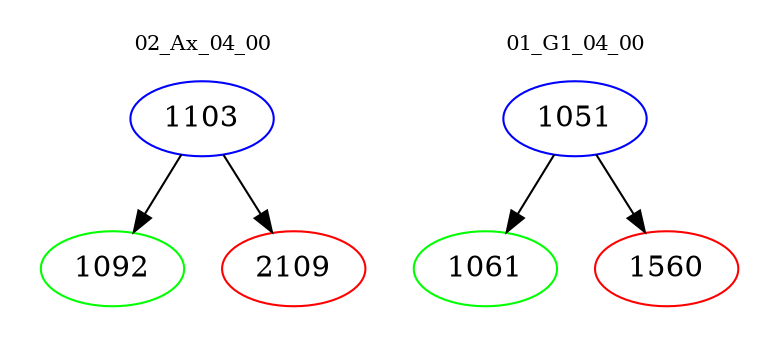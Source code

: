 digraph{
subgraph cluster_0 {
color = white
label = "02_Ax_04_00";
fontsize=10;
T0_1103 [label="1103", color="blue"]
T0_1103 -> T0_1092 [color="black"]
T0_1092 [label="1092", color="green"]
T0_1103 -> T0_2109 [color="black"]
T0_2109 [label="2109", color="red"]
}
subgraph cluster_1 {
color = white
label = "01_G1_04_00";
fontsize=10;
T1_1051 [label="1051", color="blue"]
T1_1051 -> T1_1061 [color="black"]
T1_1061 [label="1061", color="green"]
T1_1051 -> T1_1560 [color="black"]
T1_1560 [label="1560", color="red"]
}
}

